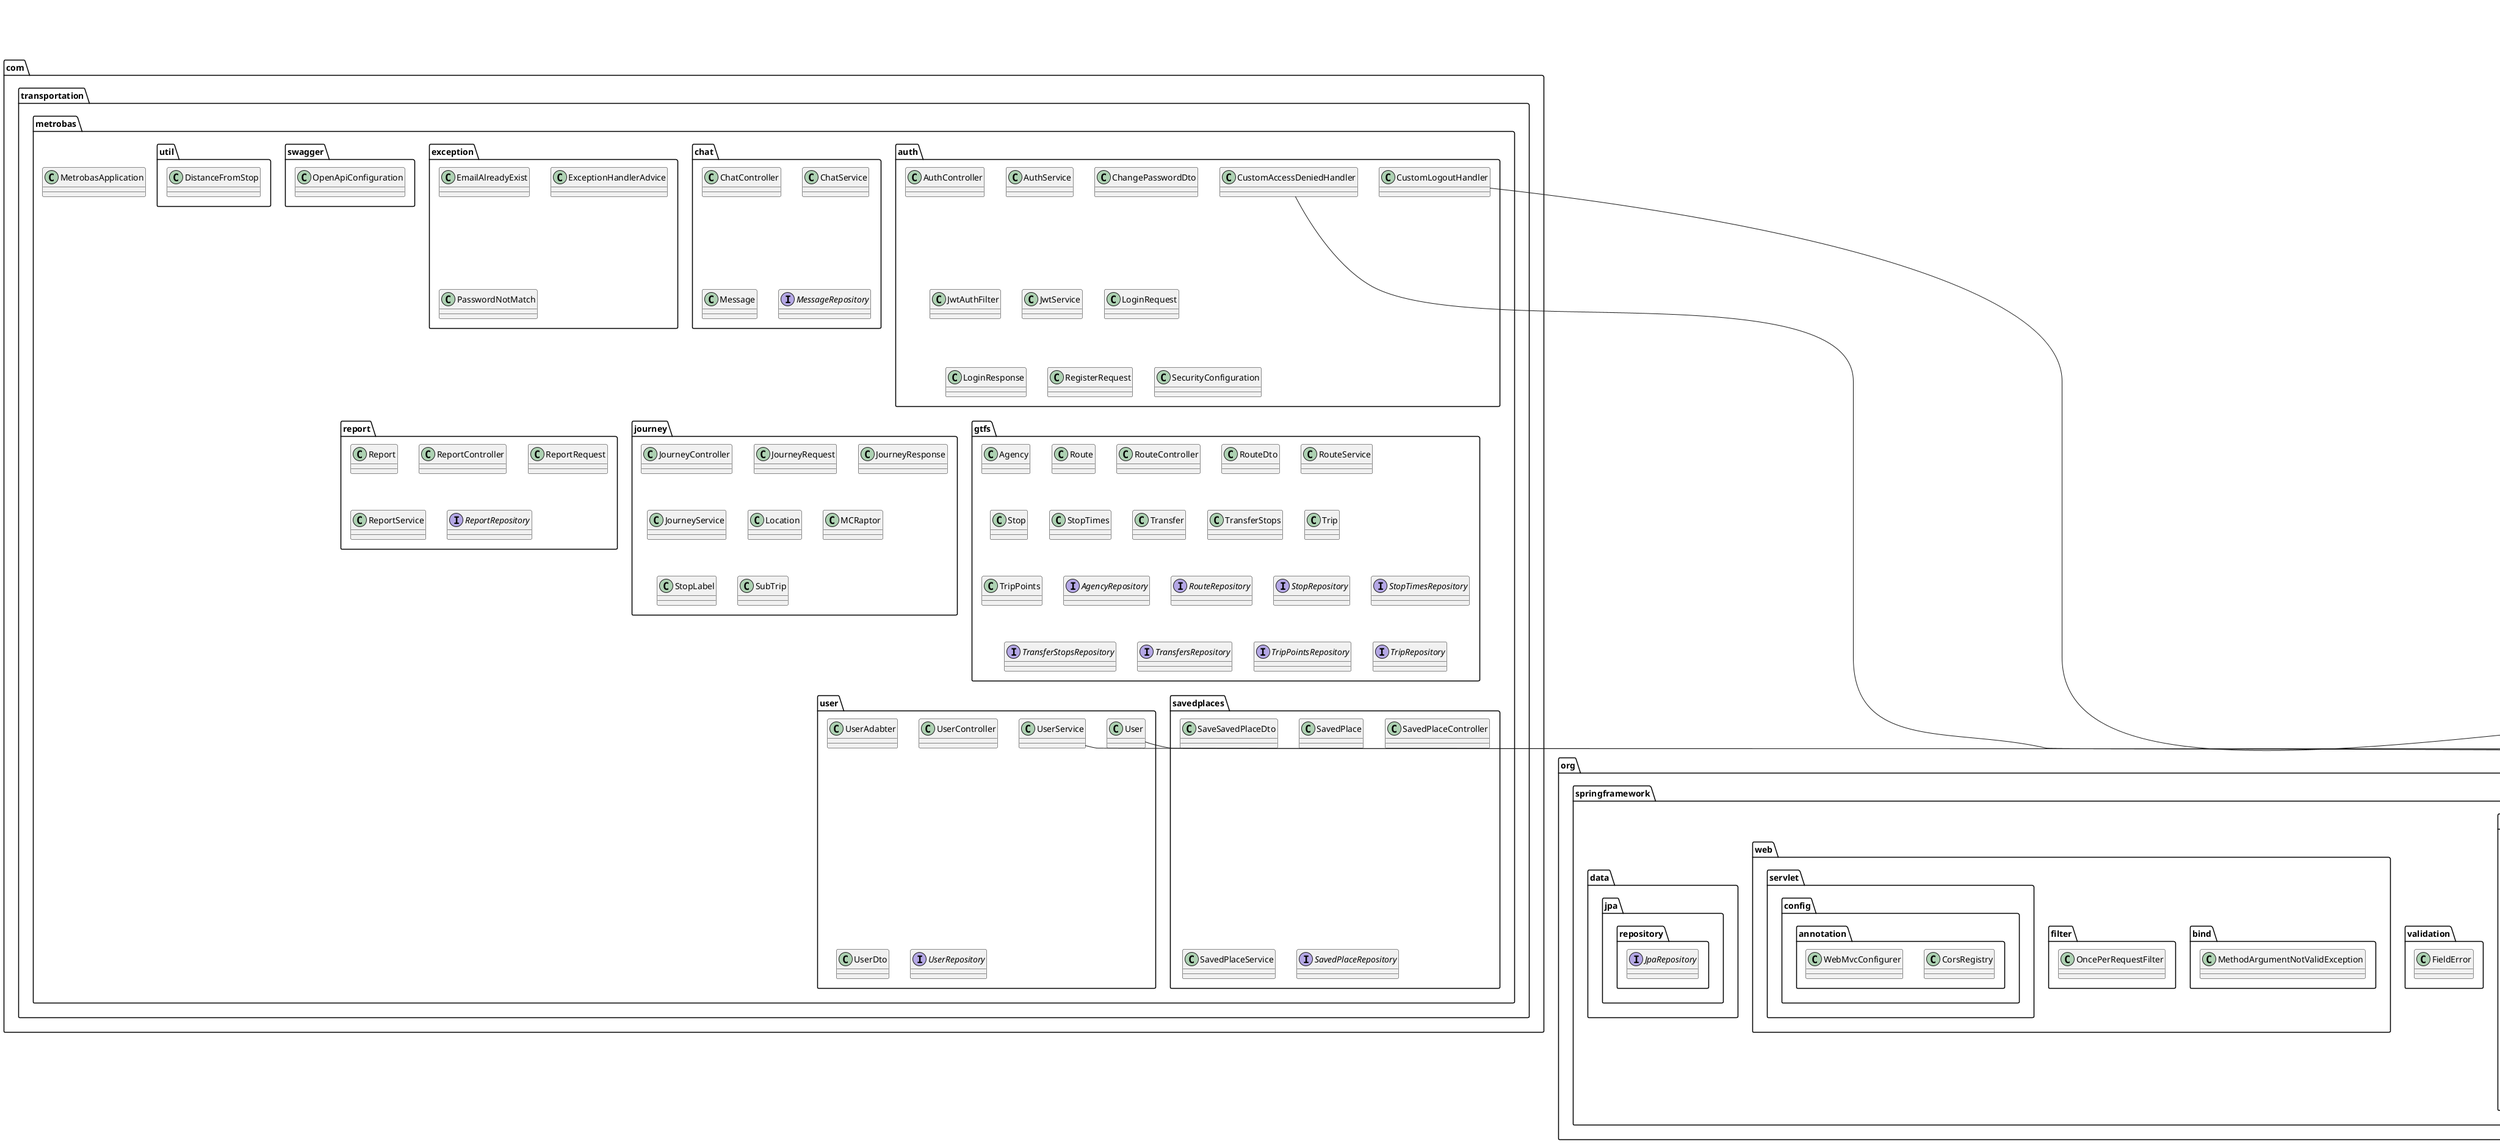 @startuml
class com.transportation.metrobas.MetrobasApplication
class com.transportation.metrobas.auth.AuthController
class com.transportation.metrobas.auth.AuthService
class com.transportation.metrobas.auth.ChangePasswordDto
class com.transportation.metrobas.auth.CustomAccessDeniedHandler
class com.transportation.metrobas.auth.CustomLogoutHandler
class com.transportation.metrobas.auth.JwtAuthFilter
class com.transportation.metrobas.auth.JwtService
class com.transportation.metrobas.auth.LoginRequest
class com.transportation.metrobas.auth.LoginResponse
class com.transportation.metrobas.auth.RegisterRequest
class com.transportation.metrobas.auth.SecurityConfiguration
class com.transportation.metrobas.chat.ChatController
class com.transportation.metrobas.chat.ChatService
class com.transportation.metrobas.chat.Message
class com.transportation.metrobas.exception.EmailAlreadyExist
class com.transportation.metrobas.exception.ExceptionHandlerAdvice
class com.transportation.metrobas.exception.PasswordNotMatch
class com.transportation.metrobas.gtfs.Agency
class com.transportation.metrobas.gtfs.Route
class com.transportation.metrobas.gtfs.RouteController
class com.transportation.metrobas.gtfs.RouteDto
class com.transportation.metrobas.gtfs.RouteService
class com.transportation.metrobas.gtfs.Stop
class com.transportation.metrobas.gtfs.StopTimes
class com.transportation.metrobas.gtfs.Transfer
class com.transportation.metrobas.gtfs.TransferStops
class com.transportation.metrobas.gtfs.Trip
class com.transportation.metrobas.gtfs.TripPoints
class com.transportation.metrobas.journey.JourneyController
class com.transportation.metrobas.journey.JourneyRequest
class com.transportation.metrobas.journey.JourneyResponse
class com.transportation.metrobas.journey.JourneyService
class com.transportation.metrobas.journey.Location
class com.transportation.metrobas.journey.MCRaptor
class com.transportation.metrobas.journey.StopLabel
class com.transportation.metrobas.journey.SubTrip
class com.transportation.metrobas.report.Report
class com.transportation.metrobas.report.ReportController
class com.transportation.metrobas.report.ReportRequest
class com.transportation.metrobas.report.ReportService
class com.transportation.metrobas.savedplaces.SaveSavedPlaceDto
class com.transportation.metrobas.savedplaces.SavedPlace
class com.transportation.metrobas.savedplaces.SavedPlaceController
class com.transportation.metrobas.savedplaces.SavedPlaceService
class com.transportation.metrobas.swagger.OpenApiConfiguration
class com.transportation.metrobas.user.User
class com.transportation.metrobas.user.UserAdabter
class com.transportation.metrobas.user.UserController
class com.transportation.metrobas.user.UserDto
class com.transportation.metrobas.user.UserService
class com.transportation.metrobas.util.DistanceFromStop
class edu.tcu.cs.hogwartsartifactsonline.security.CorsConfiguration
class io.jsonwebtoken.Claims
class io.jsonwebtoken.Jwts
class io.jsonwebtoken.io.Decoders
class io.jsonwebtoken.security.Keys
class io.swagger.v3.oas.annotations.enums.SecuritySchemeIn
class io.swagger.v3.oas.annotations.enums.SecuritySchemeType
class jakarta.persistence.Column
class jakarta.persistence.criteria.CriteriaBuilder
class jakarta.servlet.FilterChain
class jakarta.servlet.ServletException
class jakarta.servlet.http.HttpServletRequest
class jakarta.servlet.http.HttpServletResponse
class jakarta.validation.constraints.Email
class jakarta.validation.constraints.Max
class jakarta.validation.constraints.Min
class java.io.IOException
class java.lang.RuntimeException
class java.math.BigDecimal
class java.security.Principal
class java.time.Duration
class java.time.LocalDateTime
class java.time.LocalTime
class java.util.ArrayList
class java.util.Collection
class java.util.Date
class java.util.List
class java.util.Objects
class java.util.Optional
class java.util.function.Function
class java.util.stream.Collectors
class javax.crypto.SecretKey
class jdk.dynalink.linker.LinkerServices
class org.springframework.boot.SpringApplication
class org.springframework.http.HttpStatus
class org.springframework.http.ResponseEntity
class org.springframework.security.access.AccessDeniedException
class org.springframework.security.authentication.AuthenticationManager
class org.springframework.security.authentication.UsernamePasswordAuthenticationToken
class org.springframework.security.config.Customizer
class org.springframework.security.config.annotation.authentication.configuration.AuthenticationConfiguration
class org.springframework.security.config.annotation.web.builders.HttpSecurity
class org.springframework.security.config.annotation.web.configurers.AbstractHttpConfigurer
class org.springframework.security.config.http.SessionCreationPolicy
class org.springframework.security.core.Authentication
class org.springframework.security.core.GrantedAuthority
class org.springframework.security.core.authority.SimpleGrantedAuthority
class org.springframework.security.core.context.SecurityContextHolder
class org.springframework.security.core.userdetails.UsernameNotFoundException
class org.springframework.security.crypto.bcrypt.BCryptPasswordEncoder
class org.springframework.security.crypto.password.PasswordEncoder
class org.springframework.security.web.SecurityFilterChain
class org.springframework.security.web.authentication.HttpStatusEntryPoint
class org.springframework.security.web.authentication.UsernamePasswordAuthenticationFilter
class org.springframework.security.web.authentication.WebAuthenticationDetailsSource
class org.springframework.validation.FieldError
class org.springframework.web.bind.MethodArgumentNotValidException
class org.springframework.web.filter.OncePerRequestFilter
class org.springframework.web.servlet.config.annotation.CorsRegistry
class org.springframework.web.servlet.config.annotation.WebMvcConfigurer
interface com.transportation.metrobas.chat.MessageRepository
interface com.transportation.metrobas.gtfs.AgencyRepository
interface com.transportation.metrobas.gtfs.RouteRepository
interface com.transportation.metrobas.gtfs.StopRepository
interface com.transportation.metrobas.gtfs.StopTimesRepository
interface com.transportation.metrobas.gtfs.TransferStopsRepository
interface com.transportation.metrobas.gtfs.TransfersRepository
interface com.transportation.metrobas.gtfs.TripPointsRepository
interface com.transportation.metrobas.gtfs.TripRepository
interface com.transportation.metrobas.report.ReportRepository
interface com.transportation.metrobas.savedplaces.SavedPlaceRepository
interface com.transportation.metrobas.user.UserRepository
interface org.springframework.data.jpa.repository.JpaRepository
interface org.springframework.security.core.userdetails.UserDetails
interface org.springframework.security.core.userdetails.UserDetailsService
interface org.springframework.security.web.access.AccessDeniedHandler
interface org.springframework.security.web.authentication.logout.LogoutHandler
com.transportation.metrobas.auth.CustomAccessDeniedHandler --|> org.springframework.security.web.access.AccessDeniedHandler
com.transportation.metrobas.auth.CustomLogoutHandler --|> org.springframework.security.web.authentication.logout.LogoutHandler
com.transportation.metrobas.user.User --|> org.springframework.security.core.userdetails.UserDetails
com.transportation.metrobas.user.UserService --|> org.springframework.security.core.userdetails.UserDetailsService
@enduml